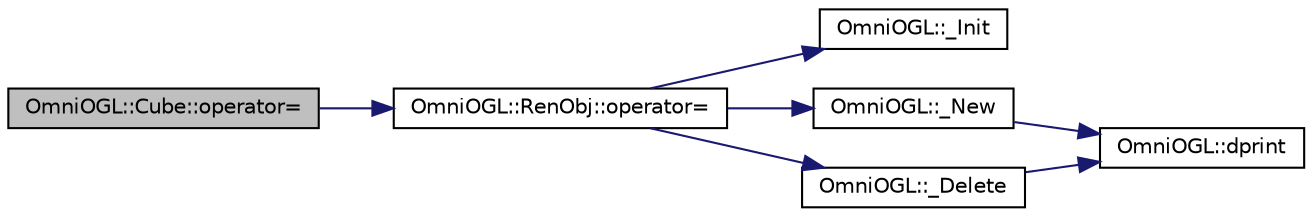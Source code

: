 digraph "OmniOGL::Cube::operator="
{
  edge [fontname="Helvetica",fontsize="10",labelfontname="Helvetica",labelfontsize="10"];
  node [fontname="Helvetica",fontsize="10",shape=record];
  rankdir="LR";
  Node1 [label="OmniOGL::Cube::operator=",height=0.2,width=0.4,color="black", fillcolor="grey75", style="filled" fontcolor="black"];
  Node1 -> Node2 [color="midnightblue",fontsize="10",style="solid",fontname="Helvetica"];
  Node2 [label="OmniOGL::RenObj::operator=",height=0.2,width=0.4,color="black", fillcolor="white", style="filled",URL="$class_omni_o_g_l_1_1_ren_obj.html#aca84bcb9c301a89548dfcfeab2d2746d"];
  Node2 -> Node3 [color="midnightblue",fontsize="10",style="solid",fontname="Helvetica"];
  Node3 [label="OmniOGL::_Init",height=0.2,width=0.4,color="black", fillcolor="white", style="filled",URL="$namespace_omni_o_g_l.html#abe5ff24d55002e6ebffb4415d994260a",tooltip="Sets the pointer to the value -1."];
  Node2 -> Node4 [color="midnightblue",fontsize="10",style="solid",fontname="Helvetica"];
  Node4 [label="OmniOGL::_New",height=0.2,width=0.4,color="black", fillcolor="white", style="filled",URL="$namespace_omni_o_g_l.html#a5ab62a62556832433cb089126a643552",tooltip="A wrapper around the new[] keyword. Allocates the desired number of elements to the given pointer..."];
  Node4 -> Node5 [color="midnightblue",fontsize="10",style="solid",fontname="Helvetica"];
  Node5 [label="OmniOGL::dprint",height=0.2,width=0.4,color="black", fillcolor="white", style="filled",URL="$namespace_omni_o_g_l.html#a8f559408c62db097a1a918d7f58f4183",tooltip="A &quot;clone&quot; of the well-known &#39;printf()&#39; function, with the debug routed to the &#39;OutputDebugString()&#39;..."];
  Node2 -> Node6 [color="midnightblue",fontsize="10",style="solid",fontname="Helvetica"];
  Node6 [label="OmniOGL::_Delete",height=0.2,width=0.4,color="black", fillcolor="white", style="filled",URL="$namespace_omni_o_g_l.html#af63946c78a545b22592c173479c9e0e7",tooltip="A wrapper for the delete [] keyword. Always uses delete [], and not delete. para&gt;If #define RECORD_ME..."];
  Node6 -> Node5 [color="midnightblue",fontsize="10",style="solid",fontname="Helvetica"];
}
